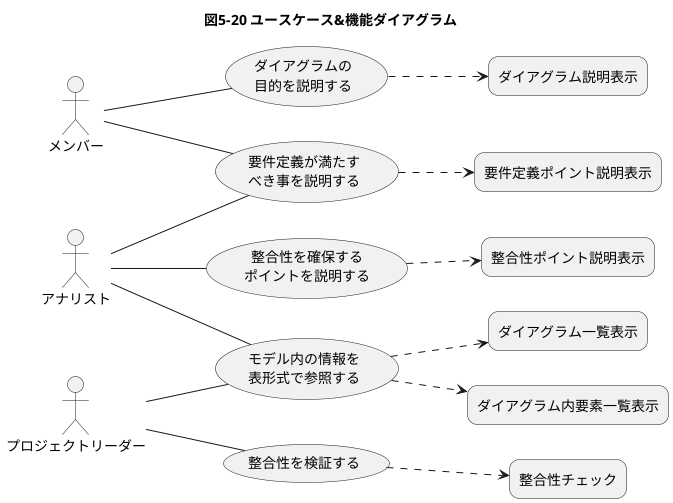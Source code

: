 @startuml
title 図5-20 ユースケース&機能ダイアグラム
left to right direction
skinparam rectangleRoundCorner 20
actor メンバー as A1
actor アナリスト as A2
actor プロジェクトリーダー as A3
usecase "ダイアグラムの\n目的を説明する" as U1
usecase "要件定義が満たす\nべき事を説明する" as U2
usecase "整合性を確保する\nポイントを説明する" as U3
usecase "モデル内の情報を\n表形式で参照する" as U4
usecase "整合性を検証する" as U5
rectangle "ダイアグラム説明表示" as R1
rectangle "要件定義ポイント説明表示" as R2
rectangle "整合性ポイント説明表示" as R3
rectangle "ダイアグラム一覧表示" as R4
rectangle "ダイアグラム内要素一覧表示" as R5
rectangle "整合性チェック" as R6
A1 -- U1
A1 -- U2
A2 -- U2
A2 -- U3
A2 -- U4
A3 -- U4
A3 -- U5
U1 ..> R1
U2 ..> R2
U3 ..> R3
U4 ..> R4
U4 ..> R5
U5 ..> R6
@enduml